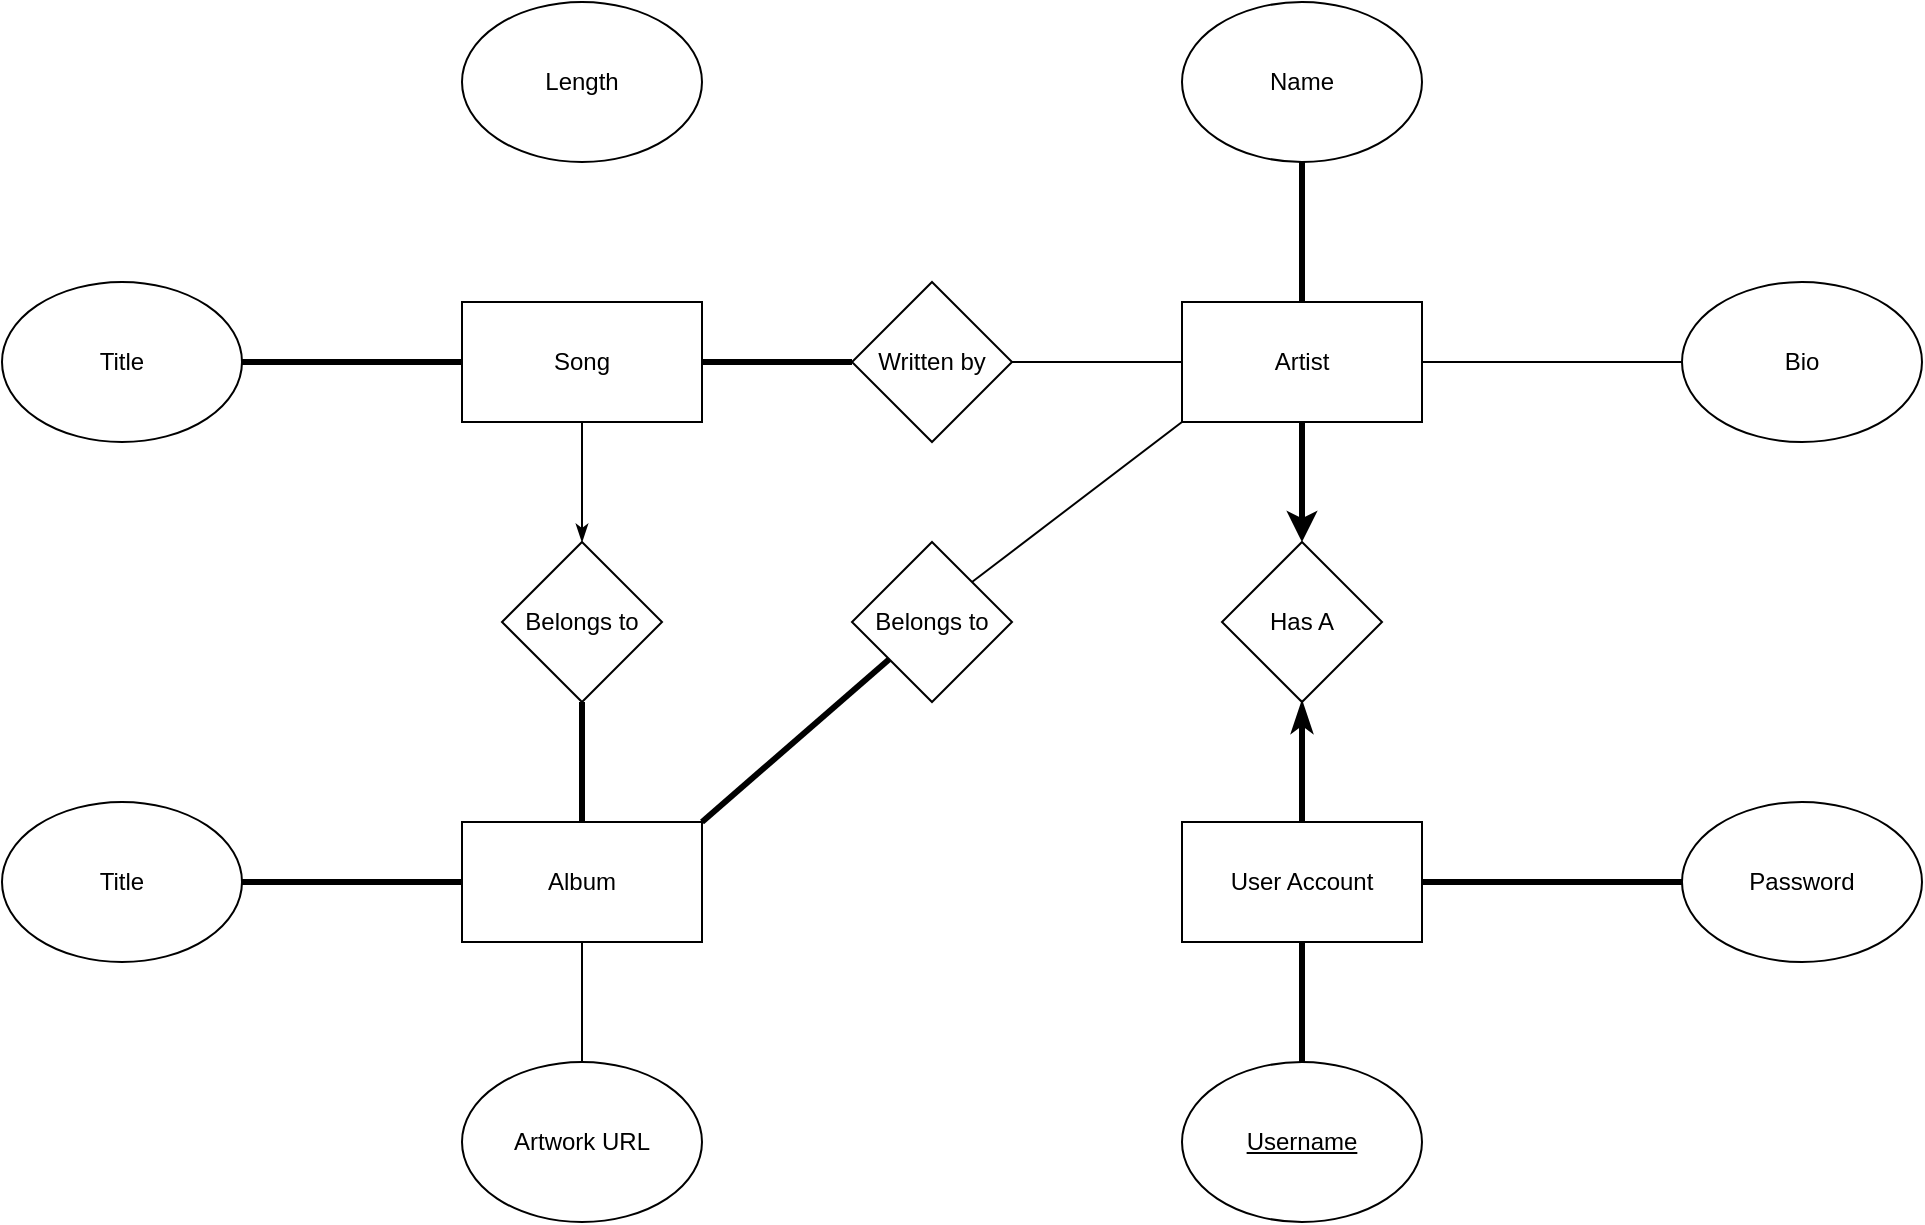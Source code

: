 <mxfile>
    <diagram id="6UhjaE89JKF1s5uaUAiJ" name="Page-1">
        <mxGraphModel dx="1130" dy="790" grid="1" gridSize="10" guides="1" tooltips="1" connect="1" arrows="1" fold="1" page="0" pageScale="1" pageWidth="850" pageHeight="1100" math="0" shadow="0">
            <root>
                <mxCell id="0"/>
                <mxCell id="1" parent="0"/>
                <mxCell id="18" style="edgeStyle=orthogonalEdgeStyle;rounded=0;orthogonalLoop=1;jettySize=auto;html=1;exitX=1;exitY=0.5;exitDx=0;exitDy=0;endArrow=none;endFill=0;endSize=12;startSize=13;strokeWidth=3;" edge="1" parent="1" source="2" target="9">
                    <mxGeometry relative="1" as="geometry"/>
                </mxCell>
                <mxCell id="26" style="edgeStyle=orthogonalEdgeStyle;rounded=0;orthogonalLoop=1;jettySize=auto;html=1;exitX=0.5;exitY=1;exitDx=0;exitDy=0;entryX=0.5;entryY=0;entryDx=0;entryDy=0;endArrow=classicThin;endFill=1;" edge="1" parent="1" source="2" target="5">
                    <mxGeometry relative="1" as="geometry"/>
                </mxCell>
                <mxCell id="2" value="Song" style="rounded=0;whiteSpace=wrap;html=1;" vertex="1" parent="1">
                    <mxGeometry x="230" y="250" width="120" height="60" as="geometry"/>
                </mxCell>
                <mxCell id="3" value="Length" style="ellipse;whiteSpace=wrap;html=1;" vertex="1" parent="1">
                    <mxGeometry x="230" y="100" width="120" height="80" as="geometry"/>
                </mxCell>
                <mxCell id="17" style="edgeStyle=orthogonalEdgeStyle;rounded=0;orthogonalLoop=1;jettySize=auto;html=1;exitX=1;exitY=0.5;exitDx=0;exitDy=0;entryX=0;entryY=0.5;entryDx=0;entryDy=0;endArrow=none;endFill=0;endSize=12;startSize=13;strokeWidth=3;" edge="1" parent="1" source="4" target="2">
                    <mxGeometry relative="1" as="geometry"/>
                </mxCell>
                <mxCell id="4" value="Title" style="ellipse;whiteSpace=wrap;html=1;" vertex="1" parent="1">
                    <mxGeometry y="240" width="120" height="80" as="geometry"/>
                </mxCell>
                <mxCell id="27" style="edgeStyle=orthogonalEdgeStyle;rounded=0;orthogonalLoop=1;jettySize=auto;html=1;exitX=0.5;exitY=1;exitDx=0;exitDy=0;entryX=0.5;entryY=0;entryDx=0;entryDy=0;endArrow=none;endFill=0;endSize=12;startSize=13;strokeWidth=3;" edge="1" parent="1" source="5" target="6">
                    <mxGeometry relative="1" as="geometry"/>
                </mxCell>
                <mxCell id="5" value="Belongs to" style="rhombus;whiteSpace=wrap;html=1;" vertex="1" parent="1">
                    <mxGeometry x="250" y="370" width="80" height="80" as="geometry"/>
                </mxCell>
                <mxCell id="28" style="edgeStyle=orthogonalEdgeStyle;rounded=0;orthogonalLoop=1;jettySize=auto;html=1;exitX=0.5;exitY=1;exitDx=0;exitDy=0;entryX=0.5;entryY=0;entryDx=0;entryDy=0;endArrow=none;endFill=0;" edge="1" parent="1" source="6" target="8">
                    <mxGeometry relative="1" as="geometry"/>
                </mxCell>
                <mxCell id="29" style="rounded=0;orthogonalLoop=1;jettySize=auto;html=1;exitX=0;exitY=0.5;exitDx=0;exitDy=0;endArrow=none;endFill=0;endSize=12;startSize=13;strokeWidth=3;" edge="1" parent="1" source="6" target="7">
                    <mxGeometry relative="1" as="geometry"/>
                </mxCell>
                <mxCell id="36" style="edgeStyle=none;rounded=0;orthogonalLoop=1;jettySize=auto;html=1;exitX=1;exitY=0;exitDx=0;exitDy=0;endArrow=none;endFill=0;startSize=6;endSize=6;strokeWidth=3;" edge="1" parent="1" source="6" target="32">
                    <mxGeometry relative="1" as="geometry"/>
                </mxCell>
                <mxCell id="6" value="Album" style="rounded=0;whiteSpace=wrap;html=1;" vertex="1" parent="1">
                    <mxGeometry x="230" y="510" width="120" height="60" as="geometry"/>
                </mxCell>
                <mxCell id="7" value="Title" style="ellipse;whiteSpace=wrap;html=1;" vertex="1" parent="1">
                    <mxGeometry y="500" width="120" height="80" as="geometry"/>
                </mxCell>
                <mxCell id="8" value="Artwork URL" style="ellipse;whiteSpace=wrap;html=1;" vertex="1" parent="1">
                    <mxGeometry x="230" y="630" width="120" height="80" as="geometry"/>
                </mxCell>
                <mxCell id="19" style="edgeStyle=orthogonalEdgeStyle;rounded=0;orthogonalLoop=1;jettySize=auto;html=1;exitX=1;exitY=0.5;exitDx=0;exitDy=0;entryX=0;entryY=0.5;entryDx=0;entryDy=0;endArrow=none;endFill=0;" edge="1" parent="1" source="9" target="10">
                    <mxGeometry relative="1" as="geometry"/>
                </mxCell>
                <mxCell id="9" value="Written by" style="rhombus;whiteSpace=wrap;html=1;" vertex="1" parent="1">
                    <mxGeometry x="425" y="240" width="80" height="80" as="geometry"/>
                </mxCell>
                <mxCell id="20" style="edgeStyle=orthogonalEdgeStyle;rounded=0;orthogonalLoop=1;jettySize=auto;html=1;exitX=1;exitY=0.5;exitDx=0;exitDy=0;endArrow=none;endFill=0;" edge="1" parent="1" source="10" target="16">
                    <mxGeometry relative="1" as="geometry"/>
                </mxCell>
                <mxCell id="21" style="edgeStyle=orthogonalEdgeStyle;rounded=0;orthogonalLoop=1;jettySize=auto;html=1;exitX=0.5;exitY=0;exitDx=0;exitDy=0;entryX=0.5;entryY=1;entryDx=0;entryDy=0;endArrow=none;endFill=0;strokeWidth=3;" edge="1" parent="1" source="10" target="11">
                    <mxGeometry relative="1" as="geometry"/>
                </mxCell>
                <mxCell id="22" style="rounded=0;orthogonalLoop=1;jettySize=auto;html=1;exitX=0.5;exitY=1;exitDx=0;exitDy=0;entryX=0.5;entryY=0;entryDx=0;entryDy=0;endArrow=classic;endFill=1;strokeWidth=3;" edge="1" parent="1" source="10" target="12">
                    <mxGeometry relative="1" as="geometry"/>
                </mxCell>
                <mxCell id="10" value="Artist" style="rounded=0;whiteSpace=wrap;html=1;" vertex="1" parent="1">
                    <mxGeometry x="590" y="250" width="120" height="60" as="geometry"/>
                </mxCell>
                <mxCell id="11" value="Name" style="ellipse;whiteSpace=wrap;html=1;" vertex="1" parent="1">
                    <mxGeometry x="590" y="100" width="120" height="80" as="geometry"/>
                </mxCell>
                <mxCell id="12" value="Has A" style="rhombus;whiteSpace=wrap;html=1;" vertex="1" parent="1">
                    <mxGeometry x="610" y="370" width="80" height="80" as="geometry"/>
                </mxCell>
                <mxCell id="24" style="edgeStyle=orthogonalEdgeStyle;rounded=0;orthogonalLoop=1;jettySize=auto;html=1;exitX=0.5;exitY=1;exitDx=0;exitDy=0;entryX=0.5;entryY=0;entryDx=0;entryDy=0;fontStyle=1;endArrow=none;endFill=0;endSize=12;startSize=13;strokeWidth=3;" edge="1" parent="1" source="13" target="14">
                    <mxGeometry relative="1" as="geometry"/>
                </mxCell>
                <mxCell id="25" style="edgeStyle=orthogonalEdgeStyle;rounded=0;orthogonalLoop=1;jettySize=auto;html=1;exitX=1;exitY=0.5;exitDx=0;exitDy=0;endArrow=none;endFill=0;endSize=12;startSize=13;strokeWidth=3;" edge="1" parent="1" source="13" target="15">
                    <mxGeometry relative="1" as="geometry"/>
                </mxCell>
                <mxCell id="30" style="edgeStyle=none;rounded=0;orthogonalLoop=1;jettySize=auto;html=1;exitX=0.5;exitY=0;exitDx=0;exitDy=0;entryX=0.5;entryY=1;entryDx=0;entryDy=0;endArrow=classicThin;endFill=1;endSize=6;startSize=6;strokeWidth=3;" edge="1" parent="1" source="13" target="12">
                    <mxGeometry relative="1" as="geometry"/>
                </mxCell>
                <mxCell id="13" value="User Account" style="rounded=0;whiteSpace=wrap;html=1;" vertex="1" parent="1">
                    <mxGeometry x="590" y="510" width="120" height="60" as="geometry"/>
                </mxCell>
                <mxCell id="14" value="&lt;u&gt;Username&lt;/u&gt;" style="ellipse;whiteSpace=wrap;html=1;" vertex="1" parent="1">
                    <mxGeometry x="590" y="630" width="120" height="80" as="geometry"/>
                </mxCell>
                <mxCell id="15" value="Password" style="ellipse;whiteSpace=wrap;html=1;" vertex="1" parent="1">
                    <mxGeometry x="840" y="500" width="120" height="80" as="geometry"/>
                </mxCell>
                <mxCell id="16" value="Bio" style="ellipse;whiteSpace=wrap;html=1;" vertex="1" parent="1">
                    <mxGeometry x="840" y="240" width="120" height="80" as="geometry"/>
                </mxCell>
                <mxCell id="35" style="edgeStyle=none;rounded=0;orthogonalLoop=1;jettySize=auto;html=1;exitX=1;exitY=0;exitDx=0;exitDy=0;entryX=0;entryY=1;entryDx=0;entryDy=0;endArrow=none;endFill=0;startSize=6;endSize=6;strokeWidth=1;" edge="1" parent="1" source="32" target="10">
                    <mxGeometry relative="1" as="geometry"/>
                </mxCell>
                <mxCell id="32" value="Belongs to" style="rhombus;whiteSpace=wrap;html=1;" vertex="1" parent="1">
                    <mxGeometry x="425" y="370" width="80" height="80" as="geometry"/>
                </mxCell>
            </root>
        </mxGraphModel>
    </diagram>
</mxfile>